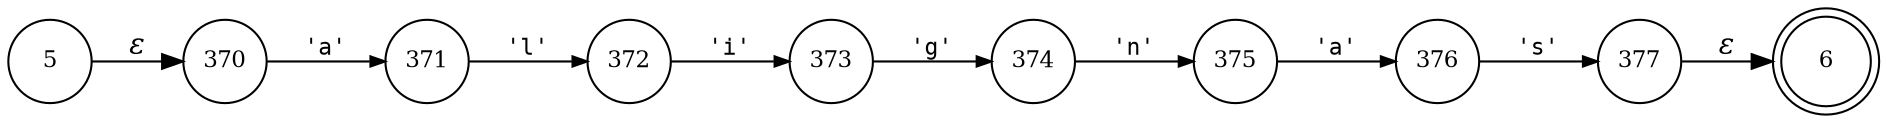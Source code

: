 digraph ATN {
rankdir=LR;
s6[fontsize=11, label="6", shape=doublecircle, fixedsize=true, width=.6];
s370[fontsize=11,label="370", shape=circle, fixedsize=true, width=.55, peripheries=1];
s371[fontsize=11,label="371", shape=circle, fixedsize=true, width=.55, peripheries=1];
s372[fontsize=11,label="372", shape=circle, fixedsize=true, width=.55, peripheries=1];
s5[fontsize=11,label="5", shape=circle, fixedsize=true, width=.55, peripheries=1];
s373[fontsize=11,label="373", shape=circle, fixedsize=true, width=.55, peripheries=1];
s374[fontsize=11,label="374", shape=circle, fixedsize=true, width=.55, peripheries=1];
s375[fontsize=11,label="375", shape=circle, fixedsize=true, width=.55, peripheries=1];
s376[fontsize=11,label="376", shape=circle, fixedsize=true, width=.55, peripheries=1];
s377[fontsize=11,label="377", shape=circle, fixedsize=true, width=.55, peripheries=1];
s5 -> s370 [fontname="Times-Italic", label="&epsilon;"];
s370 -> s371 [fontsize=11, fontname="Courier", arrowsize=.7, label = "'a'", arrowhead = normal];
s371 -> s372 [fontsize=11, fontname="Courier", arrowsize=.7, label = "'l'", arrowhead = normal];
s372 -> s373 [fontsize=11, fontname="Courier", arrowsize=.7, label = "'i'", arrowhead = normal];
s373 -> s374 [fontsize=11, fontname="Courier", arrowsize=.7, label = "'g'", arrowhead = normal];
s374 -> s375 [fontsize=11, fontname="Courier", arrowsize=.7, label = "'n'", arrowhead = normal];
s375 -> s376 [fontsize=11, fontname="Courier", arrowsize=.7, label = "'a'", arrowhead = normal];
s376 -> s377 [fontsize=11, fontname="Courier", arrowsize=.7, label = "'s'", arrowhead = normal];
s377 -> s6 [fontname="Times-Italic", label="&epsilon;"];
}